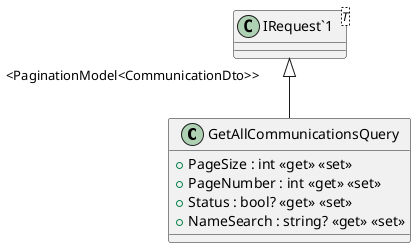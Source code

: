 @startuml
class GetAllCommunicationsQuery {
    + PageSize : int <<get>> <<set>>
    + PageNumber : int <<get>> <<set>>
    + Status : bool? <<get>> <<set>>
    + NameSearch : string? <<get>> <<set>>
}
class "IRequest`1"<T> {
}
"IRequest`1" "<PaginationModel<CommunicationDto>>" <|-- GetAllCommunicationsQuery
@enduml
